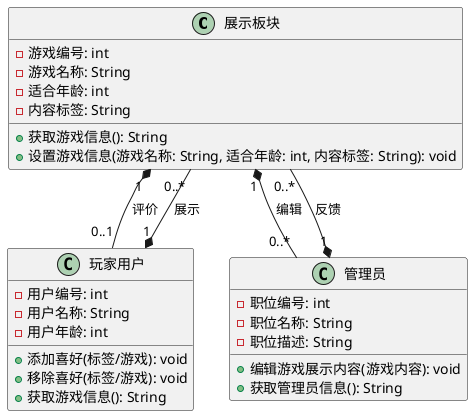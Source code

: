 @startuml
'定义员工类
class 展示板块 {
    - 游戏编号: int
    - 游戏名称: String
    - 适合年龄: int
    - 内容标签: String
    + 获取游戏信息(): String
    + 设置游戏信息(游戏名称: String, 适合年龄: int, 内容标签: String): void
}

'定义部门类
class 玩家用户 {
    - 用户编号: int
    - 用户名称: String
    - 用户年龄: int
    + 添加喜好(标签/游戏): void
    + 移除喜好(标签/游戏): void
    + 获取游戏信息(): String
}

'定义职位类
class 管理员 {
    - 职位编号: int
    - 职位名称: String
    - 职位描述: String
    + 编辑游戏展示内容(游戏内容): void
    + 获取管理员信息(): String
}

'定义各类之间的关系
展示板块 "1" *-- "0..*" 管理员 : 编辑
展示板块 "1" *-- "0..1" 玩家用户 : 评价
玩家用户 "1" *-- "0..*" 展示板块 : 展示
管理员 "1" *-- "0..*" 展示板块 : 反馈
@enduml